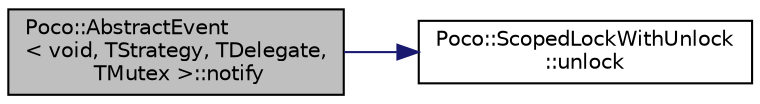 digraph "Poco::AbstractEvent&lt; void, TStrategy, TDelegate, TMutex &gt;::notify"
{
 // LATEX_PDF_SIZE
  edge [fontname="Helvetica",fontsize="10",labelfontname="Helvetica",labelfontsize="10"];
  node [fontname="Helvetica",fontsize="10",shape=record];
  rankdir="LR";
  Node1 [label="Poco::AbstractEvent\l\< void, TStrategy, TDelegate,\l TMutex \>::notify",height=0.2,width=0.4,color="black", fillcolor="grey75", style="filled", fontcolor="black",tooltip=" "];
  Node1 -> Node2 [color="midnightblue",fontsize="10",style="solid"];
  Node2 [label="Poco::ScopedLockWithUnlock\l::unlock",height=0.2,width=0.4,color="black", fillcolor="white", style="filled",URL="$classPoco_1_1ScopedLockWithUnlock.html#aed2428d93a24025eaf802a938aa60d45",tooltip=" "];
}
